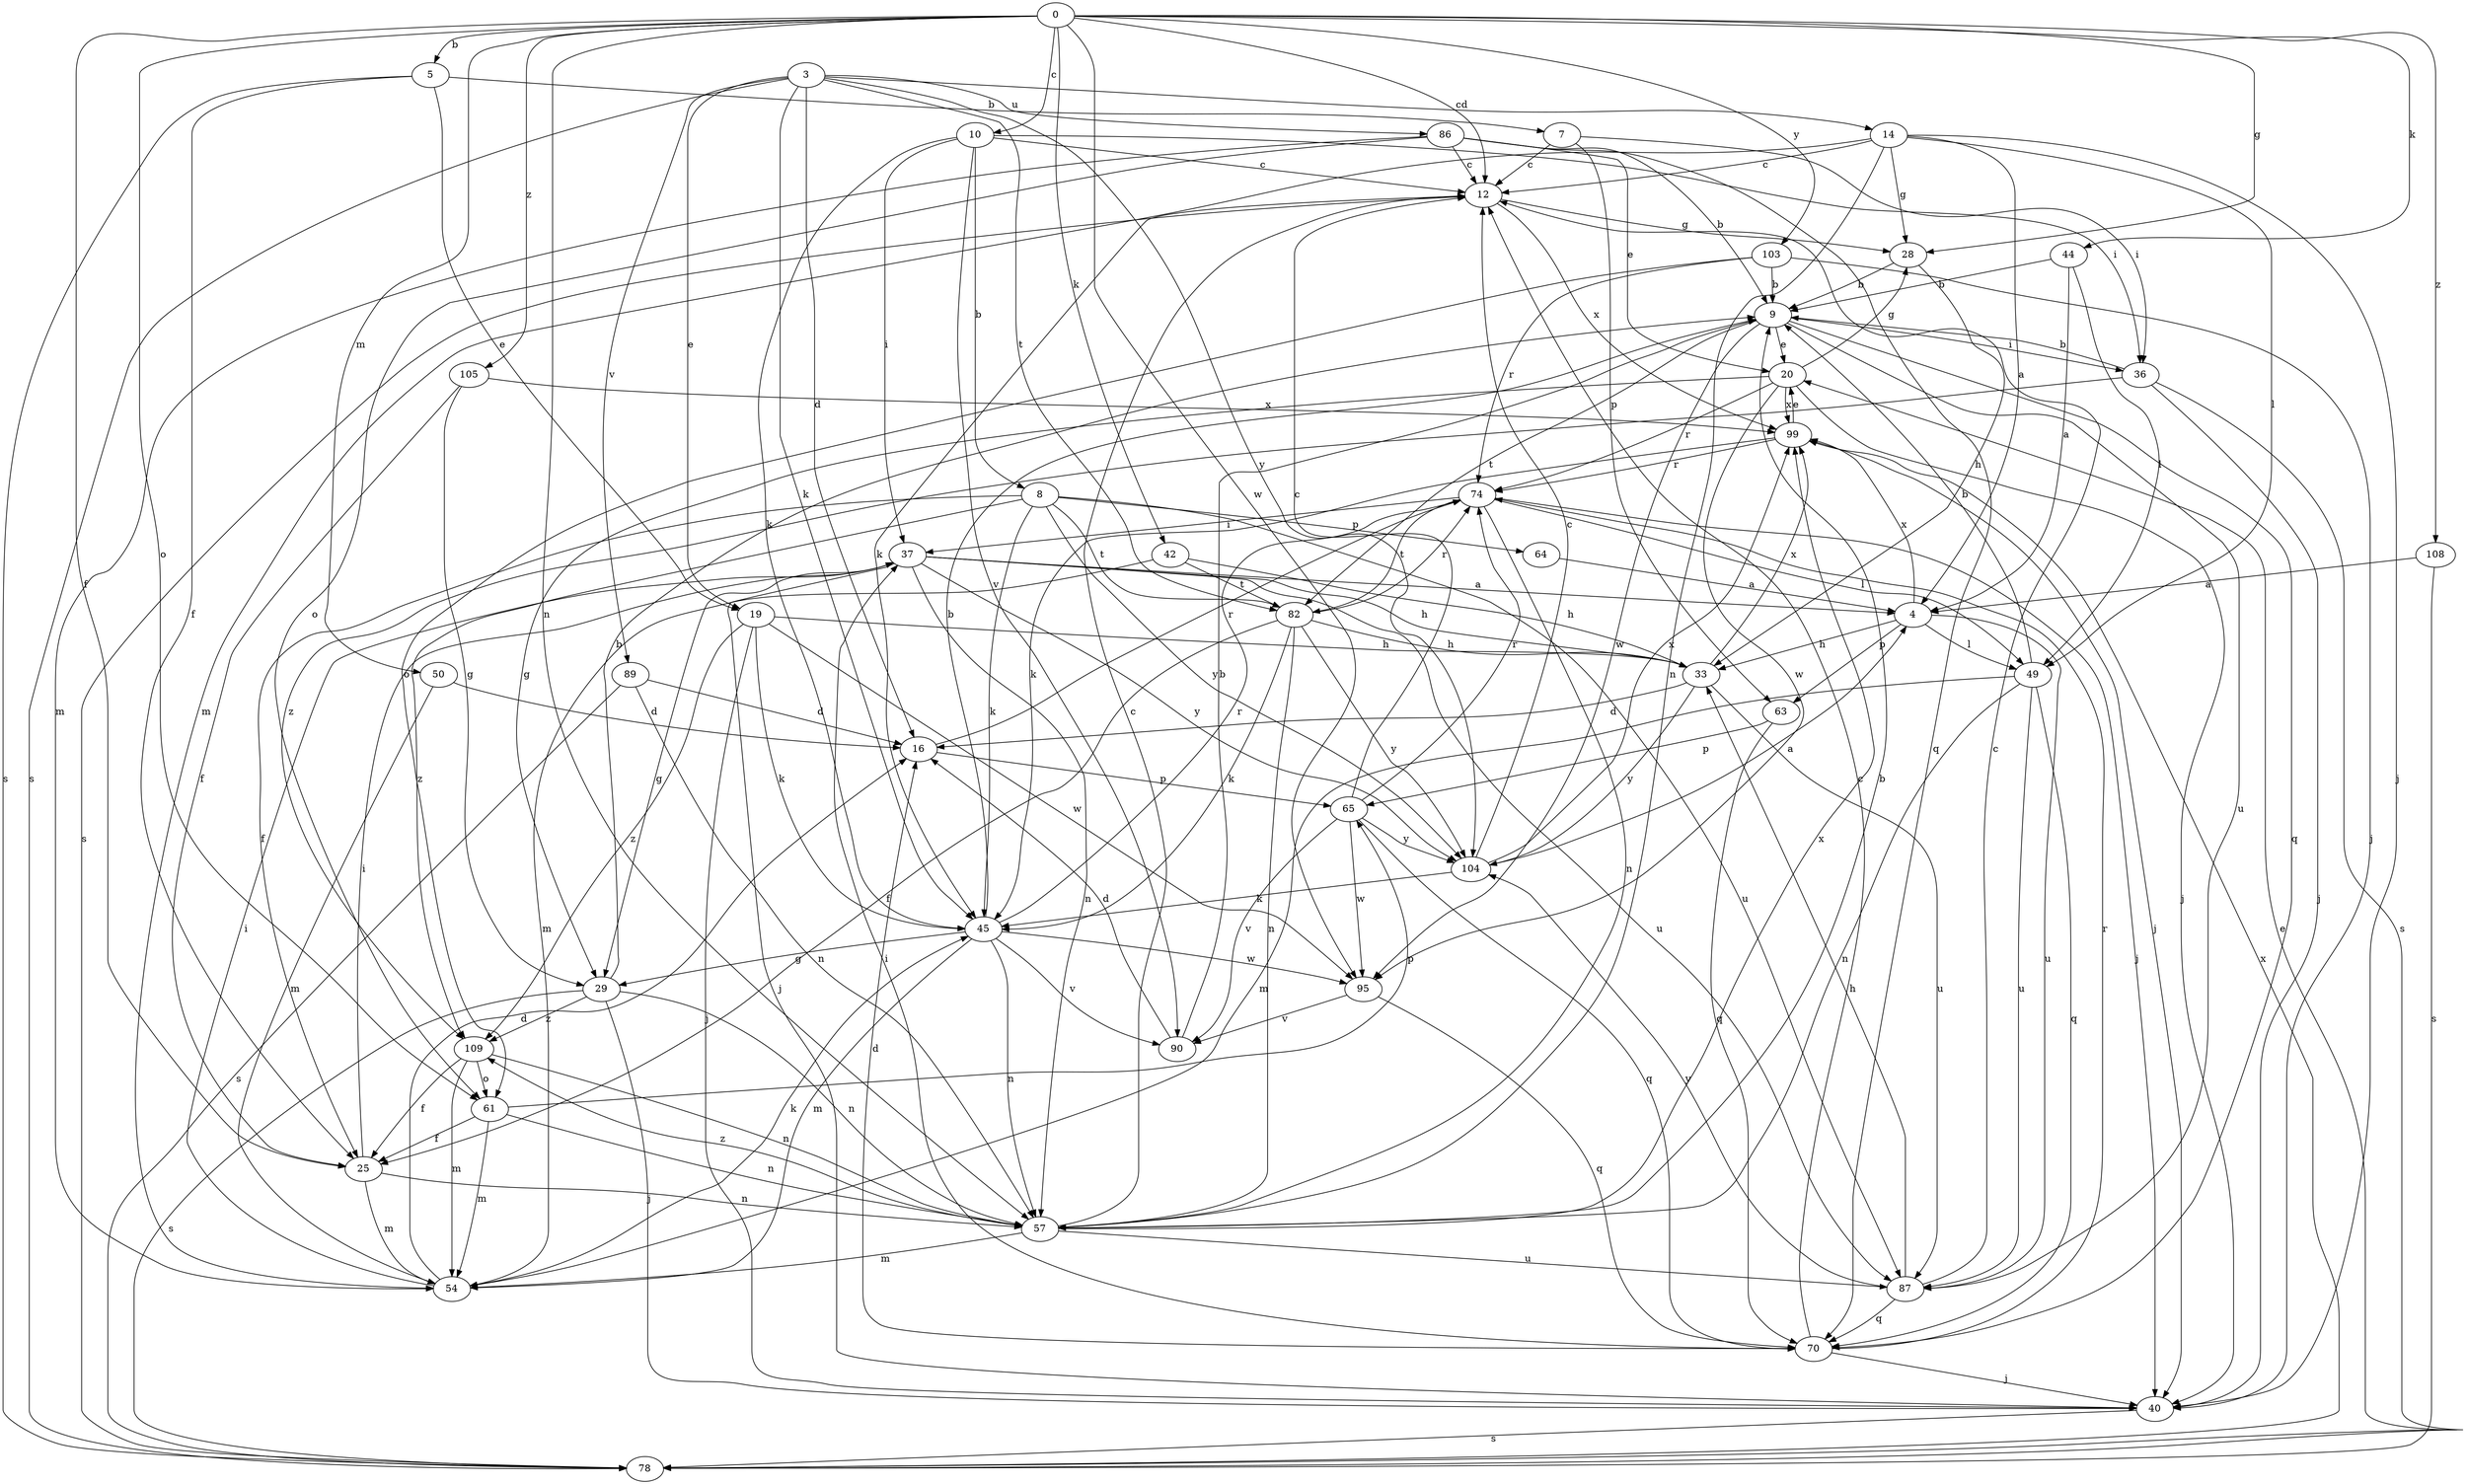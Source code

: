 strict digraph  {
0;
3;
4;
5;
7;
8;
9;
10;
12;
14;
16;
19;
20;
25;
28;
29;
33;
36;
37;
40;
42;
44;
45;
49;
50;
54;
57;
61;
63;
64;
65;
70;
74;
78;
82;
86;
87;
89;
90;
95;
99;
103;
104;
105;
108;
109;
0 -> 5  [label=b];
0 -> 10  [label=c];
0 -> 12  [label=c];
0 -> 25  [label=f];
0 -> 28  [label=g];
0 -> 42  [label=k];
0 -> 44  [label=k];
0 -> 50  [label=m];
0 -> 57  [label=n];
0 -> 61  [label=o];
0 -> 95  [label=w];
0 -> 103  [label=y];
0 -> 105  [label=z];
0 -> 108  [label=z];
3 -> 14  [label=d];
3 -> 16  [label=d];
3 -> 19  [label=e];
3 -> 45  [label=k];
3 -> 78  [label=s];
3 -> 82  [label=t];
3 -> 86  [label=u];
3 -> 89  [label=v];
3 -> 104  [label=y];
4 -> 33  [label=h];
4 -> 49  [label=l];
4 -> 63  [label=p];
4 -> 87  [label=u];
4 -> 99  [label=x];
5 -> 7  [label=b];
5 -> 19  [label=e];
5 -> 25  [label=f];
5 -> 78  [label=s];
7 -> 12  [label=c];
7 -> 36  [label=i];
7 -> 63  [label=p];
8 -> 25  [label=f];
8 -> 45  [label=k];
8 -> 64  [label=p];
8 -> 82  [label=t];
8 -> 87  [label=u];
8 -> 104  [label=y];
8 -> 109  [label=z];
9 -> 20  [label=e];
9 -> 36  [label=i];
9 -> 70  [label=q];
9 -> 82  [label=t];
9 -> 87  [label=u];
9 -> 95  [label=w];
10 -> 8  [label=b];
10 -> 12  [label=c];
10 -> 36  [label=i];
10 -> 37  [label=i];
10 -> 45  [label=k];
10 -> 90  [label=v];
12 -> 28  [label=g];
12 -> 45  [label=k];
12 -> 78  [label=s];
12 -> 99  [label=x];
14 -> 4  [label=a];
14 -> 12  [label=c];
14 -> 28  [label=g];
14 -> 40  [label=j];
14 -> 49  [label=l];
14 -> 54  [label=m];
14 -> 57  [label=n];
16 -> 65  [label=p];
16 -> 74  [label=r];
19 -> 33  [label=h];
19 -> 40  [label=j];
19 -> 45  [label=k];
19 -> 95  [label=w];
19 -> 109  [label=z];
20 -> 28  [label=g];
20 -> 29  [label=g];
20 -> 40  [label=j];
20 -> 74  [label=r];
20 -> 95  [label=w];
20 -> 99  [label=x];
25 -> 37  [label=i];
25 -> 54  [label=m];
25 -> 57  [label=n];
28 -> 9  [label=b];
28 -> 33  [label=h];
29 -> 9  [label=b];
29 -> 40  [label=j];
29 -> 57  [label=n];
29 -> 78  [label=s];
29 -> 109  [label=z];
33 -> 16  [label=d];
33 -> 87  [label=u];
33 -> 99  [label=x];
33 -> 104  [label=y];
36 -> 9  [label=b];
36 -> 40  [label=j];
36 -> 78  [label=s];
36 -> 109  [label=z];
37 -> 4  [label=a];
37 -> 29  [label=g];
37 -> 33  [label=h];
37 -> 40  [label=j];
37 -> 57  [label=n];
37 -> 87  [label=u];
37 -> 104  [label=y];
40 -> 78  [label=s];
42 -> 33  [label=h];
42 -> 54  [label=m];
42 -> 82  [label=t];
44 -> 4  [label=a];
44 -> 9  [label=b];
44 -> 49  [label=l];
45 -> 9  [label=b];
45 -> 29  [label=g];
45 -> 54  [label=m];
45 -> 57  [label=n];
45 -> 74  [label=r];
45 -> 90  [label=v];
45 -> 95  [label=w];
49 -> 9  [label=b];
49 -> 54  [label=m];
49 -> 57  [label=n];
49 -> 70  [label=q];
49 -> 87  [label=u];
50 -> 16  [label=d];
50 -> 54  [label=m];
54 -> 16  [label=d];
54 -> 37  [label=i];
54 -> 45  [label=k];
57 -> 9  [label=b];
57 -> 12  [label=c];
57 -> 54  [label=m];
57 -> 87  [label=u];
57 -> 99  [label=x];
57 -> 109  [label=z];
61 -> 25  [label=f];
61 -> 54  [label=m];
61 -> 57  [label=n];
61 -> 65  [label=p];
63 -> 65  [label=p];
63 -> 70  [label=q];
64 -> 4  [label=a];
65 -> 12  [label=c];
65 -> 70  [label=q];
65 -> 74  [label=r];
65 -> 90  [label=v];
65 -> 95  [label=w];
65 -> 104  [label=y];
70 -> 12  [label=c];
70 -> 16  [label=d];
70 -> 37  [label=i];
70 -> 40  [label=j];
70 -> 74  [label=r];
74 -> 37  [label=i];
74 -> 40  [label=j];
74 -> 49  [label=l];
74 -> 57  [label=n];
74 -> 82  [label=t];
78 -> 20  [label=e];
78 -> 99  [label=x];
82 -> 25  [label=f];
82 -> 33  [label=h];
82 -> 45  [label=k];
82 -> 57  [label=n];
82 -> 74  [label=r];
82 -> 104  [label=y];
86 -> 9  [label=b];
86 -> 12  [label=c];
86 -> 20  [label=e];
86 -> 54  [label=m];
86 -> 61  [label=o];
86 -> 70  [label=q];
87 -> 12  [label=c];
87 -> 33  [label=h];
87 -> 70  [label=q];
87 -> 104  [label=y];
89 -> 16  [label=d];
89 -> 57  [label=n];
89 -> 78  [label=s];
90 -> 9  [label=b];
90 -> 16  [label=d];
95 -> 70  [label=q];
95 -> 90  [label=v];
99 -> 20  [label=e];
99 -> 40  [label=j];
99 -> 45  [label=k];
99 -> 74  [label=r];
103 -> 9  [label=b];
103 -> 40  [label=j];
103 -> 61  [label=o];
103 -> 74  [label=r];
104 -> 4  [label=a];
104 -> 12  [label=c];
104 -> 45  [label=k];
104 -> 99  [label=x];
105 -> 25  [label=f];
105 -> 29  [label=g];
105 -> 99  [label=x];
108 -> 4  [label=a];
108 -> 78  [label=s];
109 -> 25  [label=f];
109 -> 54  [label=m];
109 -> 57  [label=n];
109 -> 61  [label=o];
}
